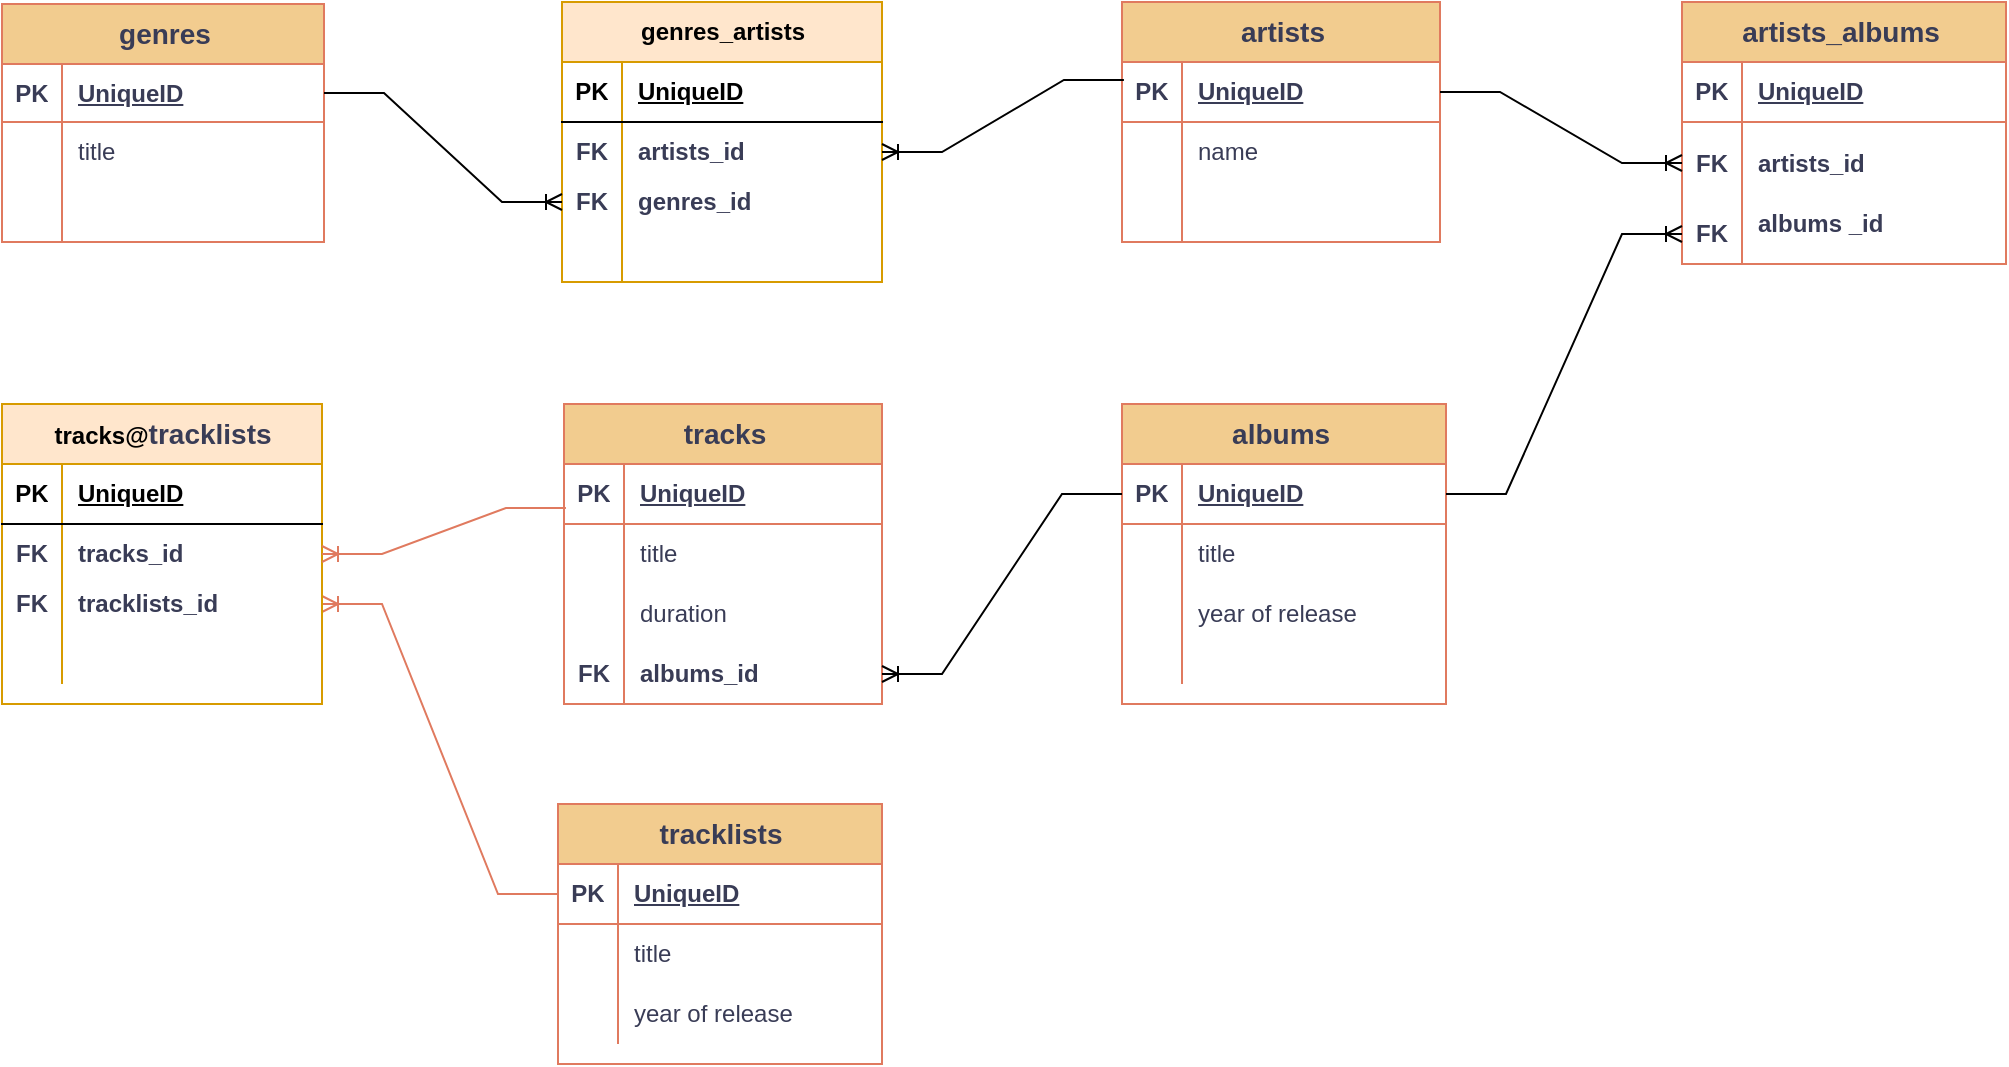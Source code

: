 <mxfile version="24.4.10" type="device">
  <diagram name="Страница — 1" id="9-yZplm_MuWy6X7auhgu">
    <mxGraphModel dx="1434" dy="780" grid="1" gridSize="10" guides="1" tooltips="1" connect="1" arrows="1" fold="1" page="1" pageScale="1" pageWidth="1169" pageHeight="827" math="0" shadow="0">
      <root>
        <mxCell id="0" />
        <mxCell id="1" parent="0" />
        <mxCell id="K966W6qRMt196ZNmRkrJ-1" value="artists" style="shape=table;startSize=30;container=1;collapsible=1;childLayout=tableLayout;fixedRows=1;rowLines=0;fontStyle=1;align=center;resizeLast=1;html=1;labelBackgroundColor=none;fillColor=#F2CC8F;strokeColor=#E07A5F;fontColor=#393C56;fontSize=14;" parent="1" vertex="1">
          <mxGeometry x="640" y="79" width="159" height="120" as="geometry" />
        </mxCell>
        <mxCell id="K966W6qRMt196ZNmRkrJ-2" value="" style="shape=tableRow;horizontal=0;startSize=0;swimlaneHead=0;swimlaneBody=0;fillColor=none;collapsible=0;dropTarget=0;points=[[0,0.5],[1,0.5]];portConstraint=eastwest;top=0;left=0;right=0;bottom=1;labelBackgroundColor=none;strokeColor=#E07A5F;fontColor=#393C56;" parent="K966W6qRMt196ZNmRkrJ-1" vertex="1">
          <mxGeometry y="30" width="159" height="30" as="geometry" />
        </mxCell>
        <mxCell id="K966W6qRMt196ZNmRkrJ-3" value="PK" style="shape=partialRectangle;connectable=0;fillColor=none;top=0;left=0;bottom=0;right=0;fontStyle=1;overflow=hidden;whiteSpace=wrap;html=1;labelBackgroundColor=none;strokeColor=#E07A5F;fontColor=#393C56;" parent="K966W6qRMt196ZNmRkrJ-2" vertex="1">
          <mxGeometry width="30" height="30" as="geometry">
            <mxRectangle width="30" height="30" as="alternateBounds" />
          </mxGeometry>
        </mxCell>
        <mxCell id="K966W6qRMt196ZNmRkrJ-4" value="UniqueID" style="shape=partialRectangle;connectable=0;fillColor=none;top=0;left=0;bottom=0;right=0;align=left;spacingLeft=6;fontStyle=5;overflow=hidden;whiteSpace=wrap;html=1;labelBackgroundColor=none;strokeColor=#E07A5F;fontColor=#393C56;" parent="K966W6qRMt196ZNmRkrJ-2" vertex="1">
          <mxGeometry x="30" width="129" height="30" as="geometry">
            <mxRectangle width="129" height="30" as="alternateBounds" />
          </mxGeometry>
        </mxCell>
        <mxCell id="K966W6qRMt196ZNmRkrJ-5" value="" style="shape=tableRow;horizontal=0;startSize=0;swimlaneHead=0;swimlaneBody=0;fillColor=none;collapsible=0;dropTarget=0;points=[[0,0.5],[1,0.5]];portConstraint=eastwest;top=0;left=0;right=0;bottom=0;labelBackgroundColor=none;strokeColor=#E07A5F;fontColor=#393C56;" parent="K966W6qRMt196ZNmRkrJ-1" vertex="1">
          <mxGeometry y="60" width="159" height="30" as="geometry" />
        </mxCell>
        <mxCell id="K966W6qRMt196ZNmRkrJ-6" value="" style="shape=partialRectangle;connectable=0;fillColor=none;top=0;left=0;bottom=0;right=0;editable=1;overflow=hidden;whiteSpace=wrap;html=1;labelBackgroundColor=none;strokeColor=#E07A5F;fontColor=#393C56;" parent="K966W6qRMt196ZNmRkrJ-5" vertex="1">
          <mxGeometry width="30" height="30" as="geometry">
            <mxRectangle width="30" height="30" as="alternateBounds" />
          </mxGeometry>
        </mxCell>
        <mxCell id="K966W6qRMt196ZNmRkrJ-7" value="name" style="shape=partialRectangle;connectable=0;fillColor=none;top=0;left=0;bottom=0;right=0;align=left;spacingLeft=6;overflow=hidden;whiteSpace=wrap;html=1;labelBackgroundColor=none;strokeColor=#E07A5F;fontColor=#393C56;" parent="K966W6qRMt196ZNmRkrJ-5" vertex="1">
          <mxGeometry x="30" width="129" height="30" as="geometry">
            <mxRectangle width="129" height="30" as="alternateBounds" />
          </mxGeometry>
        </mxCell>
        <mxCell id="K966W6qRMt196ZNmRkrJ-11" value="" style="shape=tableRow;horizontal=0;startSize=0;swimlaneHead=0;swimlaneBody=0;fillColor=none;collapsible=0;dropTarget=0;points=[[0,0.5],[1,0.5]];portConstraint=eastwest;top=0;left=0;right=0;bottom=0;labelBackgroundColor=none;strokeColor=#E07A5F;fontColor=#393C56;" parent="K966W6qRMt196ZNmRkrJ-1" vertex="1">
          <mxGeometry y="90" width="159" height="30" as="geometry" />
        </mxCell>
        <mxCell id="K966W6qRMt196ZNmRkrJ-12" value="" style="shape=partialRectangle;connectable=0;fillColor=none;top=0;left=0;bottom=0;right=0;editable=1;overflow=hidden;whiteSpace=wrap;html=1;labelBackgroundColor=none;strokeColor=#E07A5F;fontColor=#393C56;" parent="K966W6qRMt196ZNmRkrJ-11" vertex="1">
          <mxGeometry width="30" height="30" as="geometry">
            <mxRectangle width="30" height="30" as="alternateBounds" />
          </mxGeometry>
        </mxCell>
        <mxCell id="K966W6qRMt196ZNmRkrJ-13" value="" style="shape=partialRectangle;connectable=0;fillColor=none;top=0;left=0;bottom=0;right=0;align=left;spacingLeft=6;overflow=hidden;whiteSpace=wrap;html=1;labelBackgroundColor=none;strokeColor=#E07A5F;fontColor=#393C56;" parent="K966W6qRMt196ZNmRkrJ-11" vertex="1">
          <mxGeometry x="30" width="129" height="30" as="geometry">
            <mxRectangle width="129" height="30" as="alternateBounds" />
          </mxGeometry>
        </mxCell>
        <mxCell id="K966W6qRMt196ZNmRkrJ-14" value="albums&amp;nbsp;" style="shape=table;startSize=30;container=1;collapsible=1;childLayout=tableLayout;fixedRows=1;rowLines=0;fontStyle=1;align=center;resizeLast=1;html=1;labelBackgroundColor=none;fillColor=#F2CC8F;strokeColor=#E07A5F;fontColor=#393C56;fontSize=14;" parent="1" vertex="1">
          <mxGeometry x="640" y="280" width="162" height="150" as="geometry" />
        </mxCell>
        <mxCell id="K966W6qRMt196ZNmRkrJ-15" value="" style="shape=tableRow;horizontal=0;startSize=0;swimlaneHead=0;swimlaneBody=0;fillColor=none;collapsible=0;dropTarget=0;points=[[0,0.5],[1,0.5]];portConstraint=eastwest;top=0;left=0;right=0;bottom=1;labelBackgroundColor=none;strokeColor=#E07A5F;fontColor=#393C56;" parent="K966W6qRMt196ZNmRkrJ-14" vertex="1">
          <mxGeometry y="30" width="162" height="30" as="geometry" />
        </mxCell>
        <mxCell id="K966W6qRMt196ZNmRkrJ-16" value="PK" style="shape=partialRectangle;connectable=0;fillColor=none;top=0;left=0;bottom=0;right=0;fontStyle=1;overflow=hidden;whiteSpace=wrap;html=1;labelBackgroundColor=none;strokeColor=#E07A5F;fontColor=#393C56;" parent="K966W6qRMt196ZNmRkrJ-15" vertex="1">
          <mxGeometry width="30" height="30" as="geometry">
            <mxRectangle width="30" height="30" as="alternateBounds" />
          </mxGeometry>
        </mxCell>
        <mxCell id="K966W6qRMt196ZNmRkrJ-17" value="UniqueID" style="shape=partialRectangle;connectable=0;fillColor=none;top=0;left=0;bottom=0;right=0;align=left;spacingLeft=6;fontStyle=5;overflow=hidden;whiteSpace=wrap;html=1;labelBackgroundColor=none;strokeColor=#E07A5F;fontColor=#393C56;" parent="K966W6qRMt196ZNmRkrJ-15" vertex="1">
          <mxGeometry x="30" width="132" height="30" as="geometry">
            <mxRectangle width="132" height="30" as="alternateBounds" />
          </mxGeometry>
        </mxCell>
        <mxCell id="K966W6qRMt196ZNmRkrJ-18" value="" style="shape=tableRow;horizontal=0;startSize=0;swimlaneHead=0;swimlaneBody=0;fillColor=none;collapsible=0;dropTarget=0;points=[[0,0.5],[1,0.5]];portConstraint=eastwest;top=0;left=0;right=0;bottom=0;labelBackgroundColor=none;strokeColor=#E07A5F;fontColor=#393C56;" parent="K966W6qRMt196ZNmRkrJ-14" vertex="1">
          <mxGeometry y="60" width="162" height="30" as="geometry" />
        </mxCell>
        <mxCell id="K966W6qRMt196ZNmRkrJ-19" value="" style="shape=partialRectangle;connectable=0;fillColor=none;top=0;left=0;bottom=0;right=0;editable=1;overflow=hidden;whiteSpace=wrap;html=1;labelBackgroundColor=none;strokeColor=#E07A5F;fontColor=#393C56;" parent="K966W6qRMt196ZNmRkrJ-18" vertex="1">
          <mxGeometry width="30" height="30" as="geometry">
            <mxRectangle width="30" height="30" as="alternateBounds" />
          </mxGeometry>
        </mxCell>
        <mxCell id="K966W6qRMt196ZNmRkrJ-20" value="title" style="shape=partialRectangle;connectable=0;fillColor=none;top=0;left=0;bottom=0;right=0;align=left;spacingLeft=6;overflow=hidden;whiteSpace=wrap;html=1;labelBackgroundColor=none;strokeColor=#E07A5F;fontColor=#393C56;" parent="K966W6qRMt196ZNmRkrJ-18" vertex="1">
          <mxGeometry x="30" width="132" height="30" as="geometry">
            <mxRectangle width="132" height="30" as="alternateBounds" />
          </mxGeometry>
        </mxCell>
        <mxCell id="K966W6qRMt196ZNmRkrJ-21" value="" style="shape=tableRow;horizontal=0;startSize=0;swimlaneHead=0;swimlaneBody=0;fillColor=none;collapsible=0;dropTarget=0;points=[[0,0.5],[1,0.5]];portConstraint=eastwest;top=0;left=0;right=0;bottom=0;labelBackgroundColor=none;strokeColor=#E07A5F;fontColor=#393C56;" parent="K966W6qRMt196ZNmRkrJ-14" vertex="1">
          <mxGeometry y="90" width="162" height="30" as="geometry" />
        </mxCell>
        <mxCell id="K966W6qRMt196ZNmRkrJ-22" value="" style="shape=partialRectangle;connectable=0;fillColor=none;top=0;left=0;bottom=0;right=0;editable=1;overflow=hidden;whiteSpace=wrap;html=1;labelBackgroundColor=none;strokeColor=#E07A5F;fontColor=#393C56;" parent="K966W6qRMt196ZNmRkrJ-21" vertex="1">
          <mxGeometry width="30" height="30" as="geometry">
            <mxRectangle width="30" height="30" as="alternateBounds" />
          </mxGeometry>
        </mxCell>
        <mxCell id="K966W6qRMt196ZNmRkrJ-23" value="year of release" style="shape=partialRectangle;connectable=0;fillColor=none;top=0;left=0;bottom=0;right=0;align=left;spacingLeft=6;overflow=hidden;whiteSpace=wrap;html=1;labelBackgroundColor=none;strokeColor=#E07A5F;fontColor=#393C56;" parent="K966W6qRMt196ZNmRkrJ-21" vertex="1">
          <mxGeometry x="30" width="132" height="30" as="geometry">
            <mxRectangle width="132" height="30" as="alternateBounds" />
          </mxGeometry>
        </mxCell>
        <mxCell id="K966W6qRMt196ZNmRkrJ-24" value="" style="shape=tableRow;horizontal=0;startSize=0;swimlaneHead=0;swimlaneBody=0;fillColor=none;collapsible=0;dropTarget=0;points=[[0,0.5],[1,0.5]];portConstraint=eastwest;top=0;left=0;right=0;bottom=0;labelBackgroundColor=none;strokeColor=#E07A5F;fontColor=#393C56;" parent="K966W6qRMt196ZNmRkrJ-14" vertex="1">
          <mxGeometry y="120" width="162" height="20" as="geometry" />
        </mxCell>
        <mxCell id="K966W6qRMt196ZNmRkrJ-25" value="" style="shape=partialRectangle;connectable=0;fillColor=none;top=0;left=0;bottom=0;right=0;editable=1;overflow=hidden;whiteSpace=wrap;html=1;labelBackgroundColor=none;strokeColor=#E07A5F;fontColor=#393C56;" parent="K966W6qRMt196ZNmRkrJ-24" vertex="1">
          <mxGeometry width="30" height="20" as="geometry">
            <mxRectangle width="30" height="20" as="alternateBounds" />
          </mxGeometry>
        </mxCell>
        <mxCell id="K966W6qRMt196ZNmRkrJ-26" value="" style="shape=partialRectangle;connectable=0;fillColor=none;top=0;left=0;bottom=0;right=0;align=left;spacingLeft=6;overflow=hidden;whiteSpace=wrap;html=1;labelBackgroundColor=none;strokeColor=#E07A5F;fontColor=#393C56;" parent="K966W6qRMt196ZNmRkrJ-24" vertex="1">
          <mxGeometry x="30" width="132" height="20" as="geometry">
            <mxRectangle width="132" height="20" as="alternateBounds" />
          </mxGeometry>
        </mxCell>
        <mxCell id="R3h-v2WSjiRG3MJx5U_u-1" value="tracks" style="shape=table;startSize=30;container=1;collapsible=1;childLayout=tableLayout;fixedRows=1;rowLines=0;fontStyle=1;align=center;resizeLast=1;html=1;labelBackgroundColor=none;fillColor=#F2CC8F;strokeColor=#E07A5F;fontColor=#393C56;fontSize=14;" parent="1" vertex="1">
          <mxGeometry x="361" y="280" width="159" height="150" as="geometry" />
        </mxCell>
        <mxCell id="R3h-v2WSjiRG3MJx5U_u-2" value="" style="shape=tableRow;horizontal=0;startSize=0;swimlaneHead=0;swimlaneBody=0;fillColor=none;collapsible=0;dropTarget=0;points=[[0,0.5],[1,0.5]];portConstraint=eastwest;top=0;left=0;right=0;bottom=1;labelBackgroundColor=none;strokeColor=#E07A5F;fontColor=#393C56;" parent="R3h-v2WSjiRG3MJx5U_u-1" vertex="1">
          <mxGeometry y="30" width="159" height="30" as="geometry" />
        </mxCell>
        <mxCell id="R3h-v2WSjiRG3MJx5U_u-3" value="PK" style="shape=partialRectangle;connectable=0;fillColor=none;top=0;left=0;bottom=0;right=0;fontStyle=1;overflow=hidden;whiteSpace=wrap;html=1;labelBackgroundColor=none;strokeColor=#E07A5F;fontColor=#393C56;" parent="R3h-v2WSjiRG3MJx5U_u-2" vertex="1">
          <mxGeometry width="30" height="30" as="geometry">
            <mxRectangle width="30" height="30" as="alternateBounds" />
          </mxGeometry>
        </mxCell>
        <mxCell id="R3h-v2WSjiRG3MJx5U_u-4" value="UniqueID" style="shape=partialRectangle;connectable=0;fillColor=none;top=0;left=0;bottom=0;right=0;align=left;spacingLeft=6;fontStyle=5;overflow=hidden;whiteSpace=wrap;html=1;labelBackgroundColor=none;strokeColor=#E07A5F;fontColor=#393C56;" parent="R3h-v2WSjiRG3MJx5U_u-2" vertex="1">
          <mxGeometry x="30" width="129" height="30" as="geometry">
            <mxRectangle width="129" height="30" as="alternateBounds" />
          </mxGeometry>
        </mxCell>
        <mxCell id="R3h-v2WSjiRG3MJx5U_u-5" value="" style="shape=tableRow;horizontal=0;startSize=0;swimlaneHead=0;swimlaneBody=0;fillColor=none;collapsible=0;dropTarget=0;points=[[0,0.5],[1,0.5]];portConstraint=eastwest;top=0;left=0;right=0;bottom=0;labelBackgroundColor=none;strokeColor=#E07A5F;fontColor=#393C56;" parent="R3h-v2WSjiRG3MJx5U_u-1" vertex="1">
          <mxGeometry y="60" width="159" height="30" as="geometry" />
        </mxCell>
        <mxCell id="R3h-v2WSjiRG3MJx5U_u-6" value="" style="shape=partialRectangle;connectable=0;fillColor=none;top=0;left=0;bottom=0;right=0;editable=1;overflow=hidden;whiteSpace=wrap;html=1;labelBackgroundColor=none;strokeColor=#E07A5F;fontColor=#393C56;" parent="R3h-v2WSjiRG3MJx5U_u-5" vertex="1">
          <mxGeometry width="30" height="30" as="geometry">
            <mxRectangle width="30" height="30" as="alternateBounds" />
          </mxGeometry>
        </mxCell>
        <mxCell id="R3h-v2WSjiRG3MJx5U_u-7" value="title" style="shape=partialRectangle;connectable=0;fillColor=none;top=0;left=0;bottom=0;right=0;align=left;spacingLeft=6;overflow=hidden;whiteSpace=wrap;html=1;labelBackgroundColor=none;strokeColor=#E07A5F;fontColor=#393C56;" parent="R3h-v2WSjiRG3MJx5U_u-5" vertex="1">
          <mxGeometry x="30" width="129" height="30" as="geometry">
            <mxRectangle width="129" height="30" as="alternateBounds" />
          </mxGeometry>
        </mxCell>
        <mxCell id="R3h-v2WSjiRG3MJx5U_u-8" value="" style="shape=tableRow;horizontal=0;startSize=0;swimlaneHead=0;swimlaneBody=0;fillColor=none;collapsible=0;dropTarget=0;points=[[0,0.5],[1,0.5]];portConstraint=eastwest;top=0;left=0;right=0;bottom=0;labelBackgroundColor=none;strokeColor=#E07A5F;fontColor=#393C56;" parent="R3h-v2WSjiRG3MJx5U_u-1" vertex="1">
          <mxGeometry y="90" width="159" height="30" as="geometry" />
        </mxCell>
        <mxCell id="R3h-v2WSjiRG3MJx5U_u-9" value="" style="shape=partialRectangle;connectable=0;fillColor=none;top=0;left=0;bottom=0;right=0;editable=1;overflow=hidden;whiteSpace=wrap;html=1;labelBackgroundColor=none;strokeColor=#E07A5F;fontColor=#393C56;" parent="R3h-v2WSjiRG3MJx5U_u-8" vertex="1">
          <mxGeometry width="30" height="30" as="geometry">
            <mxRectangle width="30" height="30" as="alternateBounds" />
          </mxGeometry>
        </mxCell>
        <mxCell id="R3h-v2WSjiRG3MJx5U_u-10" value="duration&amp;nbsp;" style="shape=partialRectangle;connectable=0;fillColor=none;top=0;left=0;bottom=0;right=0;align=left;spacingLeft=6;overflow=hidden;whiteSpace=wrap;html=1;labelBackgroundColor=none;strokeColor=#E07A5F;fontColor=#393C56;" parent="R3h-v2WSjiRG3MJx5U_u-8" vertex="1">
          <mxGeometry x="30" width="129" height="30" as="geometry">
            <mxRectangle width="129" height="30" as="alternateBounds" />
          </mxGeometry>
        </mxCell>
        <mxCell id="R3h-v2WSjiRG3MJx5U_u-11" value="" style="shape=tableRow;horizontal=0;startSize=0;swimlaneHead=0;swimlaneBody=0;fillColor=none;collapsible=0;dropTarget=0;points=[[0,0.5],[1,0.5]];portConstraint=eastwest;top=0;left=0;right=0;bottom=0;labelBackgroundColor=none;strokeColor=#E07A5F;fontColor=#393C56;" parent="R3h-v2WSjiRG3MJx5U_u-1" vertex="1">
          <mxGeometry y="120" width="159" height="30" as="geometry" />
        </mxCell>
        <mxCell id="R3h-v2WSjiRG3MJx5U_u-12" value="&lt;b&gt;FK&lt;/b&gt;" style="shape=partialRectangle;connectable=0;fillColor=none;top=0;left=0;bottom=0;right=0;editable=1;overflow=hidden;whiteSpace=wrap;html=1;labelBackgroundColor=none;strokeColor=#E07A5F;fontColor=#393C56;" parent="R3h-v2WSjiRG3MJx5U_u-11" vertex="1">
          <mxGeometry width="30" height="30" as="geometry">
            <mxRectangle width="30" height="30" as="alternateBounds" />
          </mxGeometry>
        </mxCell>
        <mxCell id="R3h-v2WSjiRG3MJx5U_u-13" value="&lt;b&gt;albums_id&lt;/b&gt;" style="shape=partialRectangle;connectable=0;fillColor=none;top=0;left=0;bottom=0;right=0;align=left;spacingLeft=6;overflow=hidden;whiteSpace=wrap;html=1;labelBackgroundColor=none;strokeColor=#E07A5F;fontColor=#393C56;" parent="R3h-v2WSjiRG3MJx5U_u-11" vertex="1">
          <mxGeometry x="30" width="129" height="30" as="geometry">
            <mxRectangle width="129" height="30" as="alternateBounds" />
          </mxGeometry>
        </mxCell>
        <mxCell id="gJli0o9PC3h9yI8ak40S-5" value="genres" style="shape=table;startSize=30;container=1;collapsible=1;childLayout=tableLayout;fixedRows=1;rowLines=0;fontStyle=1;align=center;resizeLast=1;html=1;labelBackgroundColor=none;fillColor=#F2CC8F;strokeColor=#E07A5F;fontColor=#393C56;fontSize=14;" parent="1" vertex="1">
          <mxGeometry x="80" y="80" width="161" height="119" as="geometry" />
        </mxCell>
        <mxCell id="gJli0o9PC3h9yI8ak40S-6" value="" style="shape=tableRow;horizontal=0;startSize=0;swimlaneHead=0;swimlaneBody=0;fillColor=none;collapsible=0;dropTarget=0;points=[[0,0.5],[1,0.5]];portConstraint=eastwest;top=0;left=0;right=0;bottom=1;labelBackgroundColor=none;strokeColor=#E07A5F;fontColor=#393C56;" parent="gJli0o9PC3h9yI8ak40S-5" vertex="1">
          <mxGeometry y="30" width="161" height="29" as="geometry" />
        </mxCell>
        <mxCell id="gJli0o9PC3h9yI8ak40S-7" value="PK" style="shape=partialRectangle;connectable=0;fillColor=none;top=0;left=0;bottom=0;right=0;fontStyle=1;overflow=hidden;whiteSpace=wrap;html=1;labelBackgroundColor=none;strokeColor=#E07A5F;fontColor=#393C56;" parent="gJli0o9PC3h9yI8ak40S-6" vertex="1">
          <mxGeometry width="30" height="29" as="geometry">
            <mxRectangle width="30" height="29" as="alternateBounds" />
          </mxGeometry>
        </mxCell>
        <mxCell id="gJli0o9PC3h9yI8ak40S-8" value="UniqueID" style="shape=partialRectangle;connectable=0;fillColor=none;top=0;left=0;bottom=0;right=0;align=left;spacingLeft=6;fontStyle=5;overflow=hidden;whiteSpace=wrap;html=1;labelBackgroundColor=none;strokeColor=#E07A5F;fontColor=#393C56;" parent="gJli0o9PC3h9yI8ak40S-6" vertex="1">
          <mxGeometry x="30" width="131" height="29" as="geometry">
            <mxRectangle width="131" height="29" as="alternateBounds" />
          </mxGeometry>
        </mxCell>
        <mxCell id="gJli0o9PC3h9yI8ak40S-9" value="" style="shape=tableRow;horizontal=0;startSize=0;swimlaneHead=0;swimlaneBody=0;fillColor=none;collapsible=0;dropTarget=0;points=[[0,0.5],[1,0.5]];portConstraint=eastwest;top=0;left=0;right=0;bottom=0;labelBackgroundColor=none;strokeColor=#E07A5F;fontColor=#393C56;" parent="gJli0o9PC3h9yI8ak40S-5" vertex="1">
          <mxGeometry y="59" width="161" height="30" as="geometry" />
        </mxCell>
        <mxCell id="gJli0o9PC3h9yI8ak40S-10" value="" style="shape=partialRectangle;connectable=0;fillColor=none;top=0;left=0;bottom=0;right=0;editable=1;overflow=hidden;whiteSpace=wrap;html=1;labelBackgroundColor=none;strokeColor=#E07A5F;fontColor=#393C56;" parent="gJli0o9PC3h9yI8ak40S-9" vertex="1">
          <mxGeometry width="30" height="30" as="geometry">
            <mxRectangle width="30" height="30" as="alternateBounds" />
          </mxGeometry>
        </mxCell>
        <mxCell id="gJli0o9PC3h9yI8ak40S-11" value="title" style="shape=partialRectangle;connectable=0;fillColor=none;top=0;left=0;bottom=0;right=0;align=left;spacingLeft=6;overflow=hidden;whiteSpace=wrap;html=1;labelBackgroundColor=none;strokeColor=#E07A5F;fontColor=#393C56;" parent="gJli0o9PC3h9yI8ak40S-9" vertex="1">
          <mxGeometry x="30" width="131" height="30" as="geometry">
            <mxRectangle width="131" height="30" as="alternateBounds" />
          </mxGeometry>
        </mxCell>
        <mxCell id="gJli0o9PC3h9yI8ak40S-12" value="" style="shape=tableRow;horizontal=0;startSize=0;swimlaneHead=0;swimlaneBody=0;fillColor=none;collapsible=0;dropTarget=0;points=[[0,0.5],[1,0.5]];portConstraint=eastwest;top=0;left=0;right=0;bottom=0;labelBackgroundColor=none;strokeColor=#E07A5F;fontColor=#393C56;" parent="gJli0o9PC3h9yI8ak40S-5" vertex="1">
          <mxGeometry y="89" width="161" height="30" as="geometry" />
        </mxCell>
        <mxCell id="gJli0o9PC3h9yI8ak40S-13" value="" style="shape=partialRectangle;connectable=0;fillColor=none;top=0;left=0;bottom=0;right=0;editable=1;overflow=hidden;whiteSpace=wrap;html=1;labelBackgroundColor=none;strokeColor=#E07A5F;fontColor=#393C56;" parent="gJli0o9PC3h9yI8ak40S-12" vertex="1">
          <mxGeometry width="30" height="30" as="geometry">
            <mxRectangle width="30" height="30" as="alternateBounds" />
          </mxGeometry>
        </mxCell>
        <mxCell id="gJli0o9PC3h9yI8ak40S-14" value="" style="shape=partialRectangle;connectable=0;fillColor=none;top=0;left=0;bottom=0;right=0;align=left;spacingLeft=6;overflow=hidden;whiteSpace=wrap;html=1;labelBackgroundColor=none;strokeColor=#E07A5F;fontColor=#393C56;" parent="gJli0o9PC3h9yI8ak40S-12" vertex="1">
          <mxGeometry x="30" width="131" height="30" as="geometry">
            <mxRectangle width="131" height="30" as="alternateBounds" />
          </mxGeometry>
        </mxCell>
        <mxCell id="0sV-eaOD5-uCjSKwM09L-7" value="tracklists" style="shape=table;startSize=30;container=1;collapsible=1;childLayout=tableLayout;fixedRows=1;rowLines=0;fontStyle=1;align=center;resizeLast=1;html=1;labelBackgroundColor=none;fillColor=#F2CC8F;strokeColor=#E07A5F;fontColor=#393C56;fontSize=14;" parent="1" vertex="1">
          <mxGeometry x="358" y="480" width="162" height="130" as="geometry" />
        </mxCell>
        <mxCell id="0sV-eaOD5-uCjSKwM09L-8" value="" style="shape=tableRow;horizontal=0;startSize=0;swimlaneHead=0;swimlaneBody=0;fillColor=none;collapsible=0;dropTarget=0;points=[[0,0.5],[1,0.5]];portConstraint=eastwest;top=0;left=0;right=0;bottom=1;labelBackgroundColor=none;strokeColor=#E07A5F;fontColor=#393C56;" parent="0sV-eaOD5-uCjSKwM09L-7" vertex="1">
          <mxGeometry y="30" width="162" height="30" as="geometry" />
        </mxCell>
        <mxCell id="0sV-eaOD5-uCjSKwM09L-9" value="PK" style="shape=partialRectangle;connectable=0;fillColor=none;top=0;left=0;bottom=0;right=0;fontStyle=1;overflow=hidden;whiteSpace=wrap;html=1;labelBackgroundColor=none;strokeColor=#E07A5F;fontColor=#393C56;" parent="0sV-eaOD5-uCjSKwM09L-8" vertex="1">
          <mxGeometry width="30" height="30" as="geometry">
            <mxRectangle width="30" height="30" as="alternateBounds" />
          </mxGeometry>
        </mxCell>
        <mxCell id="0sV-eaOD5-uCjSKwM09L-10" value="UniqueID" style="shape=partialRectangle;connectable=0;fillColor=none;top=0;left=0;bottom=0;right=0;align=left;spacingLeft=6;fontStyle=5;overflow=hidden;whiteSpace=wrap;html=1;labelBackgroundColor=none;strokeColor=#E07A5F;fontColor=#393C56;" parent="0sV-eaOD5-uCjSKwM09L-8" vertex="1">
          <mxGeometry x="30" width="132" height="30" as="geometry">
            <mxRectangle width="132" height="30" as="alternateBounds" />
          </mxGeometry>
        </mxCell>
        <mxCell id="0sV-eaOD5-uCjSKwM09L-11" value="" style="shape=tableRow;horizontal=0;startSize=0;swimlaneHead=0;swimlaneBody=0;fillColor=none;collapsible=0;dropTarget=0;points=[[0,0.5],[1,0.5]];portConstraint=eastwest;top=0;left=0;right=0;bottom=0;labelBackgroundColor=none;strokeColor=#E07A5F;fontColor=#393C56;" parent="0sV-eaOD5-uCjSKwM09L-7" vertex="1">
          <mxGeometry y="60" width="162" height="30" as="geometry" />
        </mxCell>
        <mxCell id="0sV-eaOD5-uCjSKwM09L-12" value="" style="shape=partialRectangle;connectable=0;fillColor=none;top=0;left=0;bottom=0;right=0;editable=1;overflow=hidden;whiteSpace=wrap;html=1;labelBackgroundColor=none;strokeColor=#E07A5F;fontColor=#393C56;" parent="0sV-eaOD5-uCjSKwM09L-11" vertex="1">
          <mxGeometry width="30" height="30" as="geometry">
            <mxRectangle width="30" height="30" as="alternateBounds" />
          </mxGeometry>
        </mxCell>
        <mxCell id="0sV-eaOD5-uCjSKwM09L-13" value="title" style="shape=partialRectangle;connectable=0;fillColor=none;top=0;left=0;bottom=0;right=0;align=left;spacingLeft=6;overflow=hidden;whiteSpace=wrap;html=1;labelBackgroundColor=none;strokeColor=#E07A5F;fontColor=#393C56;" parent="0sV-eaOD5-uCjSKwM09L-11" vertex="1">
          <mxGeometry x="30" width="132" height="30" as="geometry">
            <mxRectangle width="132" height="30" as="alternateBounds" />
          </mxGeometry>
        </mxCell>
        <mxCell id="0sV-eaOD5-uCjSKwM09L-14" value="" style="shape=tableRow;horizontal=0;startSize=0;swimlaneHead=0;swimlaneBody=0;fillColor=none;collapsible=0;dropTarget=0;points=[[0,0.5],[1,0.5]];portConstraint=eastwest;top=0;left=0;right=0;bottom=0;labelBackgroundColor=none;strokeColor=#E07A5F;fontColor=#393C56;" parent="0sV-eaOD5-uCjSKwM09L-7" vertex="1">
          <mxGeometry y="90" width="162" height="30" as="geometry" />
        </mxCell>
        <mxCell id="0sV-eaOD5-uCjSKwM09L-15" value="" style="shape=partialRectangle;connectable=0;fillColor=none;top=0;left=0;bottom=0;right=0;editable=1;overflow=hidden;whiteSpace=wrap;html=1;labelBackgroundColor=none;strokeColor=#E07A5F;fontColor=#393C56;" parent="0sV-eaOD5-uCjSKwM09L-14" vertex="1">
          <mxGeometry width="30" height="30" as="geometry">
            <mxRectangle width="30" height="30" as="alternateBounds" />
          </mxGeometry>
        </mxCell>
        <mxCell id="0sV-eaOD5-uCjSKwM09L-16" value="year of release" style="shape=partialRectangle;connectable=0;fillColor=none;top=0;left=0;bottom=0;right=0;align=left;spacingLeft=6;overflow=hidden;whiteSpace=wrap;html=1;labelBackgroundColor=none;strokeColor=#E07A5F;fontColor=#393C56;" parent="0sV-eaOD5-uCjSKwM09L-14" vertex="1">
          <mxGeometry x="30" width="132" height="30" as="geometry">
            <mxRectangle width="132" height="30" as="alternateBounds" />
          </mxGeometry>
        </mxCell>
        <mxCell id="0sV-eaOD5-uCjSKwM09L-20" value="" style="edgeStyle=entityRelationEdgeStyle;fontSize=12;html=1;endArrow=ERoneToMany;rounded=0;labelBackgroundColor=none;strokeColor=#E07A5F;fontColor=default;" parent="1" source="0sV-eaOD5-uCjSKwM09L-8" target="SVgkstES_R7dT00XHncS-8" edge="1">
          <mxGeometry width="100" height="100" relative="1" as="geometry">
            <mxPoint x="241.648" y="420.55" as="sourcePoint" />
            <mxPoint x="363.067" y="438" as="targetPoint" />
          </mxGeometry>
        </mxCell>
        <object label="genres_artists" id="ubYP49zke_kNR8NuY_U6-1">
          <mxCell style="shape=table;startSize=30;container=1;collapsible=1;childLayout=tableLayout;fixedRows=1;rowLines=0;fontStyle=1;align=center;resizeLast=1;html=1;fillColor=#ffe6cc;strokeColor=#d79b00;" parent="1" vertex="1">
            <mxGeometry x="360" y="79" width="160" height="140" as="geometry" />
          </mxCell>
        </object>
        <mxCell id="ubYP49zke_kNR8NuY_U6-2" value="" style="shape=tableRow;horizontal=0;startSize=0;swimlaneHead=0;swimlaneBody=0;fillColor=none;collapsible=0;dropTarget=0;points=[[0,0.5],[1,0.5]];portConstraint=eastwest;top=0;left=0;right=0;bottom=1;" parent="ubYP49zke_kNR8NuY_U6-1" vertex="1">
          <mxGeometry y="30" width="160" height="30" as="geometry" />
        </mxCell>
        <mxCell id="ubYP49zke_kNR8NuY_U6-3" value="PK" style="shape=partialRectangle;connectable=0;fillColor=none;top=0;left=0;bottom=0;right=0;fontStyle=1;overflow=hidden;whiteSpace=wrap;html=1;" parent="ubYP49zke_kNR8NuY_U6-2" vertex="1">
          <mxGeometry width="30" height="30" as="geometry">
            <mxRectangle width="30" height="30" as="alternateBounds" />
          </mxGeometry>
        </mxCell>
        <mxCell id="ubYP49zke_kNR8NuY_U6-4" value="UniqueID" style="shape=partialRectangle;connectable=0;fillColor=none;top=0;left=0;bottom=0;right=0;align=left;spacingLeft=6;fontStyle=5;overflow=hidden;whiteSpace=wrap;html=1;" parent="ubYP49zke_kNR8NuY_U6-2" vertex="1">
          <mxGeometry x="30" width="130" height="30" as="geometry">
            <mxRectangle width="130" height="30" as="alternateBounds" />
          </mxGeometry>
        </mxCell>
        <mxCell id="ubYP49zke_kNR8NuY_U6-5" value="" style="shape=tableRow;horizontal=0;startSize=0;swimlaneHead=0;swimlaneBody=0;fillColor=none;collapsible=0;dropTarget=0;points=[[0,0.5],[1,0.5]];portConstraint=eastwest;top=0;left=0;right=0;bottom=0;" parent="ubYP49zke_kNR8NuY_U6-1" vertex="1">
          <mxGeometry y="60" width="160" height="30" as="geometry" />
        </mxCell>
        <mxCell id="ubYP49zke_kNR8NuY_U6-6" value="&lt;b style=&quot;border-color: var(--border-color); color: rgb(57, 60, 86);&quot;&gt;FK&lt;/b&gt;" style="shape=partialRectangle;connectable=0;fillColor=none;top=0;left=0;bottom=0;right=0;editable=1;overflow=hidden;whiteSpace=wrap;html=1;" parent="ubYP49zke_kNR8NuY_U6-5" vertex="1">
          <mxGeometry width="30" height="30" as="geometry">
            <mxRectangle width="30" height="30" as="alternateBounds" />
          </mxGeometry>
        </mxCell>
        <mxCell id="ubYP49zke_kNR8NuY_U6-7" value="&lt;b style=&quot;border-color: var(--border-color); color: rgb(57, 60, 86);&quot;&gt;artists_id&lt;/b&gt;" style="shape=partialRectangle;connectable=0;fillColor=none;top=0;left=0;bottom=0;right=0;align=left;spacingLeft=6;overflow=hidden;whiteSpace=wrap;html=1;" parent="ubYP49zke_kNR8NuY_U6-5" vertex="1">
          <mxGeometry x="30" width="130" height="30" as="geometry">
            <mxRectangle width="130" height="30" as="alternateBounds" />
          </mxGeometry>
        </mxCell>
        <mxCell id="ubYP49zke_kNR8NuY_U6-8" value="" style="shape=tableRow;horizontal=0;startSize=0;swimlaneHead=0;swimlaneBody=0;fillColor=none;collapsible=0;dropTarget=0;points=[[0,0.5],[1,0.5]];portConstraint=eastwest;top=0;left=0;right=0;bottom=0;" parent="ubYP49zke_kNR8NuY_U6-1" vertex="1">
          <mxGeometry y="90" width="160" height="20" as="geometry" />
        </mxCell>
        <mxCell id="ubYP49zke_kNR8NuY_U6-9" value="&lt;b style=&quot;border-color: var(--border-color); color: rgb(57, 60, 86);&quot;&gt;FK&lt;/b&gt;" style="shape=partialRectangle;connectable=0;fillColor=none;top=0;left=0;bottom=0;right=0;editable=1;overflow=hidden;whiteSpace=wrap;html=1;" parent="ubYP49zke_kNR8NuY_U6-8" vertex="1">
          <mxGeometry width="30" height="20" as="geometry">
            <mxRectangle width="30" height="20" as="alternateBounds" />
          </mxGeometry>
        </mxCell>
        <mxCell id="ubYP49zke_kNR8NuY_U6-10" value="&lt;b style=&quot;border-color: var(--border-color); color: rgb(57, 60, 86);&quot;&gt;genres_id&lt;/b&gt;" style="shape=partialRectangle;connectable=0;fillColor=none;top=0;left=0;bottom=0;right=0;align=left;spacingLeft=6;overflow=hidden;whiteSpace=wrap;html=1;" parent="ubYP49zke_kNR8NuY_U6-8" vertex="1">
          <mxGeometry x="30" width="130" height="20" as="geometry">
            <mxRectangle width="130" height="20" as="alternateBounds" />
          </mxGeometry>
        </mxCell>
        <mxCell id="ubYP49zke_kNR8NuY_U6-11" value="" style="shape=tableRow;horizontal=0;startSize=0;swimlaneHead=0;swimlaneBody=0;fillColor=none;collapsible=0;dropTarget=0;points=[[0,0.5],[1,0.5]];portConstraint=eastwest;top=0;left=0;right=0;bottom=0;" parent="ubYP49zke_kNR8NuY_U6-1" vertex="1">
          <mxGeometry y="110" width="160" height="30" as="geometry" />
        </mxCell>
        <mxCell id="ubYP49zke_kNR8NuY_U6-12" value="" style="shape=partialRectangle;connectable=0;fillColor=none;top=0;left=0;bottom=0;right=0;editable=1;overflow=hidden;whiteSpace=wrap;html=1;" parent="ubYP49zke_kNR8NuY_U6-11" vertex="1">
          <mxGeometry width="30" height="30" as="geometry">
            <mxRectangle width="30" height="30" as="alternateBounds" />
          </mxGeometry>
        </mxCell>
        <mxCell id="ubYP49zke_kNR8NuY_U6-13" value="" style="shape=partialRectangle;connectable=0;fillColor=none;top=0;left=0;bottom=0;right=0;align=left;spacingLeft=6;overflow=hidden;whiteSpace=wrap;html=1;" parent="ubYP49zke_kNR8NuY_U6-11" vertex="1">
          <mxGeometry x="30" width="130" height="30" as="geometry">
            <mxRectangle width="130" height="30" as="alternateBounds" />
          </mxGeometry>
        </mxCell>
        <mxCell id="ubYP49zke_kNR8NuY_U6-16" value="" style="edgeStyle=entityRelationEdgeStyle;fontSize=12;html=1;endArrow=ERoneToMany;rounded=0;" parent="1" source="gJli0o9PC3h9yI8ak40S-6" target="ubYP49zke_kNR8NuY_U6-8" edge="1">
          <mxGeometry width="100" height="100" relative="1" as="geometry">
            <mxPoint x="180" y="280" as="sourcePoint" />
            <mxPoint x="280" y="180" as="targetPoint" />
            <Array as="points">
              <mxPoint x="-290" y="-50" />
            </Array>
          </mxGeometry>
        </mxCell>
        <mxCell id="ubYP49zke_kNR8NuY_U6-18" value="" style="edgeStyle=entityRelationEdgeStyle;fontSize=12;html=1;endArrow=ERoneToMany;rounded=0;exitX=0.006;exitY=0.3;exitDx=0;exitDy=0;exitPerimeter=0;" parent="1" source="K966W6qRMt196ZNmRkrJ-2" target="ubYP49zke_kNR8NuY_U6-5" edge="1">
          <mxGeometry width="100" height="100" relative="1" as="geometry">
            <mxPoint x="510" y="440" as="sourcePoint" />
            <mxPoint x="630" y="350" as="targetPoint" />
          </mxGeometry>
        </mxCell>
        <mxCell id="ubYP49zke_kNR8NuY_U6-19" value="artists_albums&amp;nbsp;" style="shape=table;startSize=30;container=1;collapsible=1;childLayout=tableLayout;fixedRows=1;rowLines=0;fontStyle=1;align=center;resizeLast=1;html=1;labelBackgroundColor=none;fillColor=#F2CC8F;strokeColor=#E07A5F;fontColor=#393C56;fontSize=14;" parent="1" vertex="1">
          <mxGeometry x="920" y="79" width="162" height="131" as="geometry" />
        </mxCell>
        <mxCell id="ubYP49zke_kNR8NuY_U6-20" value="" style="shape=tableRow;horizontal=0;startSize=0;swimlaneHead=0;swimlaneBody=0;fillColor=none;collapsible=0;dropTarget=0;points=[[0,0.5],[1,0.5]];portConstraint=eastwest;top=0;left=0;right=0;bottom=1;labelBackgroundColor=none;strokeColor=#E07A5F;fontColor=#393C56;" parent="ubYP49zke_kNR8NuY_U6-19" vertex="1">
          <mxGeometry y="30" width="162" height="30" as="geometry" />
        </mxCell>
        <mxCell id="ubYP49zke_kNR8NuY_U6-21" value="PK" style="shape=partialRectangle;connectable=0;fillColor=none;top=0;left=0;bottom=0;right=0;fontStyle=1;overflow=hidden;whiteSpace=wrap;html=1;labelBackgroundColor=none;strokeColor=#E07A5F;fontColor=#393C56;" parent="ubYP49zke_kNR8NuY_U6-20" vertex="1">
          <mxGeometry width="30" height="30" as="geometry">
            <mxRectangle width="30" height="30" as="alternateBounds" />
          </mxGeometry>
        </mxCell>
        <mxCell id="ubYP49zke_kNR8NuY_U6-22" value="UniqueID" style="shape=partialRectangle;connectable=0;fillColor=none;top=0;left=0;bottom=0;right=0;align=left;spacingLeft=6;fontStyle=5;overflow=hidden;whiteSpace=wrap;html=1;labelBackgroundColor=none;strokeColor=#E07A5F;fontColor=#393C56;" parent="ubYP49zke_kNR8NuY_U6-20" vertex="1">
          <mxGeometry x="30" width="132" height="30" as="geometry">
            <mxRectangle width="132" height="30" as="alternateBounds" />
          </mxGeometry>
        </mxCell>
        <mxCell id="ubYP49zke_kNR8NuY_U6-23" value="" style="shape=tableRow;horizontal=0;startSize=0;swimlaneHead=0;swimlaneBody=0;fillColor=none;collapsible=0;dropTarget=0;points=[[0,0.5],[1,0.5]];portConstraint=eastwest;top=0;left=0;right=0;bottom=0;labelBackgroundColor=none;strokeColor=#E07A5F;fontColor=#393C56;" parent="ubYP49zke_kNR8NuY_U6-19" vertex="1">
          <mxGeometry y="60" width="162" height="41" as="geometry" />
        </mxCell>
        <mxCell id="ubYP49zke_kNR8NuY_U6-24" value="&lt;b style=&quot;border-color: var(--border-color);&quot;&gt;FK&lt;/b&gt;" style="shape=partialRectangle;connectable=0;fillColor=none;top=0;left=0;bottom=0;right=0;editable=1;overflow=hidden;whiteSpace=wrap;html=1;labelBackgroundColor=none;strokeColor=#E07A5F;fontColor=#393C56;" parent="ubYP49zke_kNR8NuY_U6-23" vertex="1">
          <mxGeometry width="30" height="41" as="geometry">
            <mxRectangle width="30" height="41" as="alternateBounds" />
          </mxGeometry>
        </mxCell>
        <mxCell id="ubYP49zke_kNR8NuY_U6-25" value="&lt;b style=&quot;border-color: var(--border-color);&quot;&gt;artists_id&lt;/b&gt;" style="shape=partialRectangle;connectable=0;fillColor=none;top=0;left=0;bottom=0;right=0;align=left;spacingLeft=6;overflow=hidden;whiteSpace=wrap;html=1;labelBackgroundColor=none;strokeColor=#E07A5F;fontColor=#393C56;" parent="ubYP49zke_kNR8NuY_U6-23" vertex="1">
          <mxGeometry x="30" width="132" height="41" as="geometry">
            <mxRectangle width="132" height="41" as="alternateBounds" />
          </mxGeometry>
        </mxCell>
        <mxCell id="ubYP49zke_kNR8NuY_U6-26" value="" style="shape=tableRow;horizontal=0;startSize=0;swimlaneHead=0;swimlaneBody=0;fillColor=none;collapsible=0;dropTarget=0;points=[[0,0.5],[1,0.5]];portConstraint=eastwest;top=0;left=0;right=0;bottom=0;labelBackgroundColor=none;strokeColor=#E07A5F;fontColor=#393C56;" parent="ubYP49zke_kNR8NuY_U6-19" vertex="1">
          <mxGeometry y="101" width="162" height="30" as="geometry" />
        </mxCell>
        <mxCell id="ubYP49zke_kNR8NuY_U6-27" value="&lt;b style=&quot;border-color: var(--border-color);&quot;&gt;FK&lt;/b&gt;" style="shape=partialRectangle;connectable=0;fillColor=none;top=0;left=0;bottom=0;right=0;editable=1;overflow=hidden;whiteSpace=wrap;html=1;labelBackgroundColor=none;strokeColor=#E07A5F;fontColor=#393C56;" parent="ubYP49zke_kNR8NuY_U6-26" vertex="1">
          <mxGeometry width="30" height="30" as="geometry">
            <mxRectangle width="30" height="30" as="alternateBounds" />
          </mxGeometry>
        </mxCell>
        <mxCell id="ubYP49zke_kNR8NuY_U6-28" value="&lt;span style=&quot;font-weight: 700; text-align: center; text-wrap: nowrap;&quot;&gt;&lt;font style=&quot;font-size: 12px;&quot;&gt;albums _id&lt;/font&gt;&lt;/span&gt;&lt;div style=&quot;&quot;&gt;&lt;span style=&quot;font-weight: 700; text-align: center; text-wrap: nowrap;&quot;&gt;&lt;br&gt;&lt;/span&gt;&lt;/div&gt;" style="shape=partialRectangle;connectable=0;fillColor=none;top=0;left=0;bottom=0;right=0;align=left;spacingLeft=6;overflow=hidden;whiteSpace=wrap;html=1;labelBackgroundColor=none;strokeColor=#E07A5F;fontColor=#393C56;" parent="ubYP49zke_kNR8NuY_U6-26" vertex="1">
          <mxGeometry x="30" width="132" height="30" as="geometry">
            <mxRectangle width="132" height="30" as="alternateBounds" />
          </mxGeometry>
        </mxCell>
        <mxCell id="07_adIvJy6xbKbWnkGLA-1" value="" style="edgeStyle=entityRelationEdgeStyle;fontSize=12;html=1;endArrow=ERoneToMany;rounded=0;" parent="1" source="K966W6qRMt196ZNmRkrJ-2" target="ubYP49zke_kNR8NuY_U6-23" edge="1">
          <mxGeometry width="100" height="100" relative="1" as="geometry">
            <mxPoint x="820" y="250" as="sourcePoint" />
            <mxPoint x="920" y="150" as="targetPoint" />
          </mxGeometry>
        </mxCell>
        <mxCell id="07_adIvJy6xbKbWnkGLA-3" value="" style="edgeStyle=entityRelationEdgeStyle;fontSize=12;html=1;endArrow=ERoneToMany;rounded=0;exitX=1;exitY=0.5;exitDx=0;exitDy=0;" parent="1" source="K966W6qRMt196ZNmRkrJ-15" target="ubYP49zke_kNR8NuY_U6-26" edge="1">
          <mxGeometry width="100" height="100" relative="1" as="geometry">
            <mxPoint x="830" y="320" as="sourcePoint" />
            <mxPoint x="920" y="190" as="targetPoint" />
            <Array as="points">
              <mxPoint x="900" y="360" />
            </Array>
          </mxGeometry>
        </mxCell>
        <mxCell id="07_adIvJy6xbKbWnkGLA-4" value="" style="edgeStyle=entityRelationEdgeStyle;fontSize=12;html=1;endArrow=ERoneToMany;rounded=0;exitX=0;exitY=0.5;exitDx=0;exitDy=0;entryX=1;entryY=0.5;entryDx=0;entryDy=0;" parent="1" source="K966W6qRMt196ZNmRkrJ-15" target="R3h-v2WSjiRG3MJx5U_u-11" edge="1">
          <mxGeometry width="100" height="100" relative="1" as="geometry">
            <mxPoint x="530" y="450" as="sourcePoint" />
            <mxPoint x="630" y="350" as="targetPoint" />
          </mxGeometry>
        </mxCell>
        <object label="tracks@&lt;span style=&quot;color: rgb(57, 60, 86); font-size: 14px;&quot;&gt;tracklists&lt;/span&gt;" id="SVgkstES_R7dT00XHncS-1">
          <mxCell style="shape=table;startSize=30;container=1;collapsible=1;childLayout=tableLayout;fixedRows=1;rowLines=0;fontStyle=1;align=center;resizeLast=1;html=1;fillColor=#ffe6cc;strokeColor=#d79b00;" vertex="1" parent="1">
            <mxGeometry x="80" y="280" width="160" height="150" as="geometry" />
          </mxCell>
        </object>
        <mxCell id="SVgkstES_R7dT00XHncS-2" value="" style="shape=tableRow;horizontal=0;startSize=0;swimlaneHead=0;swimlaneBody=0;fillColor=none;collapsible=0;dropTarget=0;points=[[0,0.5],[1,0.5]];portConstraint=eastwest;top=0;left=0;right=0;bottom=1;" vertex="1" parent="SVgkstES_R7dT00XHncS-1">
          <mxGeometry y="30" width="160" height="30" as="geometry" />
        </mxCell>
        <mxCell id="SVgkstES_R7dT00XHncS-3" value="PK" style="shape=partialRectangle;connectable=0;fillColor=none;top=0;left=0;bottom=0;right=0;fontStyle=1;overflow=hidden;whiteSpace=wrap;html=1;" vertex="1" parent="SVgkstES_R7dT00XHncS-2">
          <mxGeometry width="30" height="30" as="geometry">
            <mxRectangle width="30" height="30" as="alternateBounds" />
          </mxGeometry>
        </mxCell>
        <mxCell id="SVgkstES_R7dT00XHncS-4" value="UniqueID" style="shape=partialRectangle;connectable=0;fillColor=none;top=0;left=0;bottom=0;right=0;align=left;spacingLeft=6;fontStyle=5;overflow=hidden;whiteSpace=wrap;html=1;" vertex="1" parent="SVgkstES_R7dT00XHncS-2">
          <mxGeometry x="30" width="130" height="30" as="geometry">
            <mxRectangle width="130" height="30" as="alternateBounds" />
          </mxGeometry>
        </mxCell>
        <mxCell id="SVgkstES_R7dT00XHncS-5" value="" style="shape=tableRow;horizontal=0;startSize=0;swimlaneHead=0;swimlaneBody=0;fillColor=none;collapsible=0;dropTarget=0;points=[[0,0.5],[1,0.5]];portConstraint=eastwest;top=0;left=0;right=0;bottom=0;" vertex="1" parent="SVgkstES_R7dT00XHncS-1">
          <mxGeometry y="60" width="160" height="30" as="geometry" />
        </mxCell>
        <mxCell id="SVgkstES_R7dT00XHncS-6" value="&lt;b style=&quot;border-color: var(--border-color); color: rgb(57, 60, 86);&quot;&gt;FK&lt;/b&gt;" style="shape=partialRectangle;connectable=0;fillColor=none;top=0;left=0;bottom=0;right=0;editable=1;overflow=hidden;whiteSpace=wrap;html=1;" vertex="1" parent="SVgkstES_R7dT00XHncS-5">
          <mxGeometry width="30" height="30" as="geometry">
            <mxRectangle width="30" height="30" as="alternateBounds" />
          </mxGeometry>
        </mxCell>
        <mxCell id="SVgkstES_R7dT00XHncS-7" value="&lt;span style=&quot;color: rgb(57, 60, 86); font-weight: 700; text-align: center; text-wrap: nowrap;&quot;&gt;&lt;font style=&quot;font-size: 12px;&quot;&gt;tracks_id&lt;/font&gt;&lt;/span&gt;" style="shape=partialRectangle;connectable=0;fillColor=none;top=0;left=0;bottom=0;right=0;align=left;spacingLeft=6;overflow=hidden;whiteSpace=wrap;html=1;" vertex="1" parent="SVgkstES_R7dT00XHncS-5">
          <mxGeometry x="30" width="130" height="30" as="geometry">
            <mxRectangle width="130" height="30" as="alternateBounds" />
          </mxGeometry>
        </mxCell>
        <mxCell id="SVgkstES_R7dT00XHncS-8" value="" style="shape=tableRow;horizontal=0;startSize=0;swimlaneHead=0;swimlaneBody=0;fillColor=none;collapsible=0;dropTarget=0;points=[[0,0.5],[1,0.5]];portConstraint=eastwest;top=0;left=0;right=0;bottom=0;" vertex="1" parent="SVgkstES_R7dT00XHncS-1">
          <mxGeometry y="90" width="160" height="20" as="geometry" />
        </mxCell>
        <mxCell id="SVgkstES_R7dT00XHncS-9" value="&lt;b style=&quot;border-color: var(--border-color); color: rgb(57, 60, 86);&quot;&gt;FK&lt;/b&gt;" style="shape=partialRectangle;connectable=0;fillColor=none;top=0;left=0;bottom=0;right=0;editable=1;overflow=hidden;whiteSpace=wrap;html=1;" vertex="1" parent="SVgkstES_R7dT00XHncS-8">
          <mxGeometry width="30" height="20" as="geometry">
            <mxRectangle width="30" height="20" as="alternateBounds" />
          </mxGeometry>
        </mxCell>
        <mxCell id="SVgkstES_R7dT00XHncS-10" value="&lt;b style=&quot;color: rgb(57, 60, 86);&quot;&gt;tracklists_id&lt;/b&gt;" style="shape=partialRectangle;connectable=0;fillColor=none;top=0;left=0;bottom=0;right=0;align=left;spacingLeft=6;overflow=hidden;whiteSpace=wrap;html=1;" vertex="1" parent="SVgkstES_R7dT00XHncS-8">
          <mxGeometry x="30" width="130" height="20" as="geometry">
            <mxRectangle width="130" height="20" as="alternateBounds" />
          </mxGeometry>
        </mxCell>
        <mxCell id="SVgkstES_R7dT00XHncS-11" value="" style="shape=tableRow;horizontal=0;startSize=0;swimlaneHead=0;swimlaneBody=0;fillColor=none;collapsible=0;dropTarget=0;points=[[0,0.5],[1,0.5]];portConstraint=eastwest;top=0;left=0;right=0;bottom=0;" vertex="1" parent="SVgkstES_R7dT00XHncS-1">
          <mxGeometry y="110" width="160" height="30" as="geometry" />
        </mxCell>
        <mxCell id="SVgkstES_R7dT00XHncS-12" value="" style="shape=partialRectangle;connectable=0;fillColor=none;top=0;left=0;bottom=0;right=0;editable=1;overflow=hidden;whiteSpace=wrap;html=1;" vertex="1" parent="SVgkstES_R7dT00XHncS-11">
          <mxGeometry width="30" height="30" as="geometry">
            <mxRectangle width="30" height="30" as="alternateBounds" />
          </mxGeometry>
        </mxCell>
        <mxCell id="SVgkstES_R7dT00XHncS-13" value="" style="shape=partialRectangle;connectable=0;fillColor=none;top=0;left=0;bottom=0;right=0;align=left;spacingLeft=6;overflow=hidden;whiteSpace=wrap;html=1;" vertex="1" parent="SVgkstES_R7dT00XHncS-11">
          <mxGeometry x="30" width="130" height="30" as="geometry">
            <mxRectangle width="130" height="30" as="alternateBounds" />
          </mxGeometry>
        </mxCell>
        <mxCell id="SVgkstES_R7dT00XHncS-14" value="" style="edgeStyle=entityRelationEdgeStyle;fontSize=12;html=1;endArrow=ERoneToMany;rounded=0;labelBackgroundColor=none;strokeColor=#E07A5F;fontColor=default;exitX=0.006;exitY=0.733;exitDx=0;exitDy=0;exitPerimeter=0;" edge="1" parent="1" source="R3h-v2WSjiRG3MJx5U_u-2" target="SVgkstES_R7dT00XHncS-5">
          <mxGeometry width="100" height="100" relative="1" as="geometry">
            <mxPoint x="320" y="506" as="sourcePoint" />
            <mxPoint x="310" y="350" as="targetPoint" />
          </mxGeometry>
        </mxCell>
      </root>
    </mxGraphModel>
  </diagram>
</mxfile>

